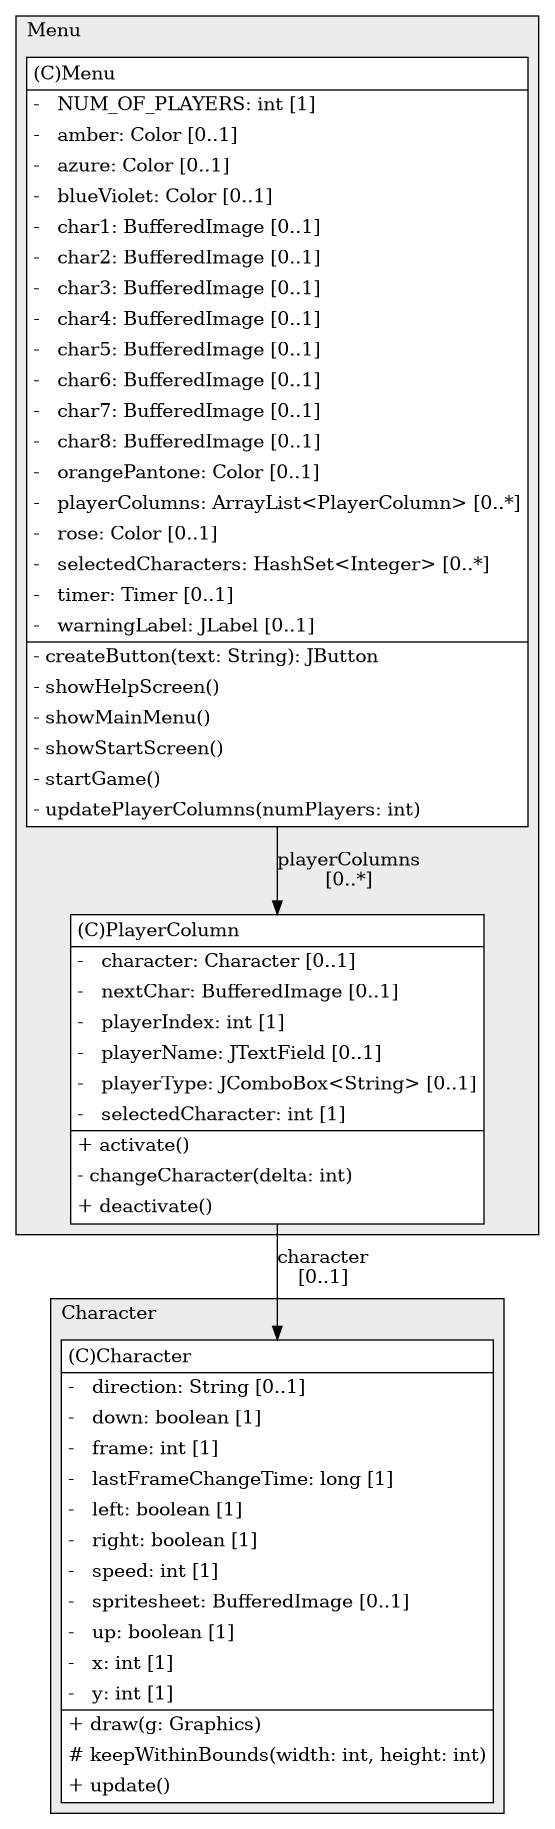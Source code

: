 @startuml

/' diagram meta data start
config=StructureConfiguration;
{
  "projectClassification": {
    "searchMode": "OpenProject", // OpenProject, AllProjects
    "includedProjects": "",
    "pathEndKeywords": "*.impl",
    "isClientPath": "",
    "isClientName": "",
    "isTestPath": "",
    "isTestName": "",
    "isMappingPath": "",
    "isMappingName": "",
    "isDataAccessPath": "",
    "isDataAccessName": "",
    "isDataStructurePath": "",
    "isDataStructureName": "",
    "isInterfaceStructuresPath": "",
    "isInterfaceStructuresName": "",
    "isEntryPointPath": "",
    "isEntryPointName": "",
    "treatFinalFieldsAsMandatory": false
  },
  "graphRestriction": {
    "classPackageExcludeFilter": "",
    "classPackageIncludeFilter": "",
    "classNameExcludeFilter": "",
    "classNameIncludeFilter": "",
    "methodNameExcludeFilter": "",
    "methodNameIncludeFilter": "",
    "removeByInheritance": "", // inheritance/annotation based filtering is done in a second step
    "removeByAnnotation": "",
    "removeByClassPackage": "", // cleanup the graph after inheritance/annotation based filtering is done
    "removeByClassName": "",
    "cutMappings": false,
    "cutEnum": true,
    "cutTests": true,
    "cutClient": true,
    "cutDataAccess": false,
    "cutInterfaceStructures": false,
    "cutDataStructures": false,
    "cutGetterAndSetter": true,
    "cutConstructors": true
  },
  "graphTraversal": {
    "forwardDepth": 6,
    "backwardDepth": 6,
    "classPackageExcludeFilter": "",
    "classPackageIncludeFilter": "",
    "classNameExcludeFilter": "",
    "classNameIncludeFilter": "",
    "methodNameExcludeFilter": "",
    "methodNameIncludeFilter": "",
    "hideMappings": false,
    "hideDataStructures": false,
    "hidePrivateMethods": true,
    "hideInterfaceCalls": true, // indirection: implementation -> interface (is hidden) -> implementation
    "onlyShowApplicationEntryPoints": false, // root node is included
    "useMethodCallsForStructureDiagram": "ForwardOnly" // ForwardOnly, BothDirections, No
  },
  "details": {
    "aggregation": "GroupByClass", // ByClass, GroupByClass, None
    "showClassGenericTypes": true,
    "showMethods": true,
    "showMethodParameterNames": true,
    "showMethodParameterTypes": true,
    "showMethodReturnType": true,
    "showPackageLevels": 2,
    "showDetailedClassStructure": true
  },
  "rootClass": "Menu",
  "extensionCallbackMethod": "" // qualified.class.name#methodName - signature: public static String method(String)
}
diagram meta data end '/



digraph g {
    rankdir="TB"
    splines=polyline
    

'nodes 
subgraph cluster_2394495 { 
   	label=Menu
	labeljust=l
	fillcolor="#ececec"
	style=filled
   
   Menu2394495[
	label=<<TABLE BORDER="1" CELLBORDER="0" CELLPADDING="4" CELLSPACING="0">
<TR><TD ALIGN="LEFT" >(C)Menu</TD></TR>
<HR/>
<TR><TD ALIGN="LEFT" >-   NUM_OF_PLAYERS: int [1]</TD></TR>
<TR><TD ALIGN="LEFT" >-   amber: Color [0..1]</TD></TR>
<TR><TD ALIGN="LEFT" >-   azure: Color [0..1]</TD></TR>
<TR><TD ALIGN="LEFT" >-   blueViolet: Color [0..1]</TD></TR>
<TR><TD ALIGN="LEFT" >-   char1: BufferedImage [0..1]</TD></TR>
<TR><TD ALIGN="LEFT" >-   char2: BufferedImage [0..1]</TD></TR>
<TR><TD ALIGN="LEFT" >-   char3: BufferedImage [0..1]</TD></TR>
<TR><TD ALIGN="LEFT" >-   char4: BufferedImage [0..1]</TD></TR>
<TR><TD ALIGN="LEFT" >-   char5: BufferedImage [0..1]</TD></TR>
<TR><TD ALIGN="LEFT" >-   char6: BufferedImage [0..1]</TD></TR>
<TR><TD ALIGN="LEFT" >-   char7: BufferedImage [0..1]</TD></TR>
<TR><TD ALIGN="LEFT" >-   char8: BufferedImage [0..1]</TD></TR>
<TR><TD ALIGN="LEFT" >-   orangePantone: Color [0..1]</TD></TR>
<TR><TD ALIGN="LEFT" >-   playerColumns: ArrayList&lt;PlayerColumn&gt; [0..*]</TD></TR>
<TR><TD ALIGN="LEFT" >-   rose: Color [0..1]</TD></TR>
<TR><TD ALIGN="LEFT" >-   selectedCharacters: HashSet&lt;Integer&gt; [0..*]</TD></TR>
<TR><TD ALIGN="LEFT" >-   timer: Timer [0..1]</TD></TR>
<TR><TD ALIGN="LEFT" >-   warningLabel: JLabel [0..1]</TD></TR>
<HR/>
<TR><TD ALIGN="LEFT" >- createButton(text: String): JButton</TD></TR>
<TR><TD ALIGN="LEFT" >- showHelpScreen()</TD></TR>
<TR><TD ALIGN="LEFT" >- showMainMenu()</TD></TR>
<TR><TD ALIGN="LEFT" >- showStartScreen()</TD></TR>
<TR><TD ALIGN="LEFT" >- startGame()</TD></TR>
<TR><TD ALIGN="LEFT" >- updatePlayerColumns(numPlayers: int)</TD></TR>
</TABLE>>
	style=filled
	margin=0
	shape=plaintext
	fillcolor="#FFFFFF"
];

PlayerColumn2394495[
	label=<<TABLE BORDER="1" CELLBORDER="0" CELLPADDING="4" CELLSPACING="0">
<TR><TD ALIGN="LEFT" >(C)PlayerColumn</TD></TR>
<HR/>
<TR><TD ALIGN="LEFT" >-   character: Character [0..1]</TD></TR>
<TR><TD ALIGN="LEFT" >-   nextChar: BufferedImage [0..1]</TD></TR>
<TR><TD ALIGN="LEFT" >-   playerIndex: int [1]</TD></TR>
<TR><TD ALIGN="LEFT" >-   playerName: JTextField [0..1]</TD></TR>
<TR><TD ALIGN="LEFT" >-   playerType: JComboBox&lt;String&gt; [0..1]</TD></TR>
<TR><TD ALIGN="LEFT" >-   selectedCharacter: int [1]</TD></TR>
<HR/>
<TR><TD ALIGN="LEFT" >+ activate()</TD></TR>
<TR><TD ALIGN="LEFT" >- changeCharacter(delta: int)</TD></TR>
<TR><TD ALIGN="LEFT" >+ deactivate()</TD></TR>
</TABLE>>
	style=filled
	margin=0
	shape=plaintext
	fillcolor="#FFFFFF"
];
} 

subgraph cluster_726803703 { 
   	label=Character
	labeljust=l
	fillcolor="#ececec"
	style=filled
   
   Character726803703[
	label=<<TABLE BORDER="1" CELLBORDER="0" CELLPADDING="4" CELLSPACING="0">
<TR><TD ALIGN="LEFT" >(C)Character</TD></TR>
<HR/>
<TR><TD ALIGN="LEFT" >-   direction: String [0..1]</TD></TR>
<TR><TD ALIGN="LEFT" >-   down: boolean [1]</TD></TR>
<TR><TD ALIGN="LEFT" >-   frame: int [1]</TD></TR>
<TR><TD ALIGN="LEFT" >-   lastFrameChangeTime: long [1]</TD></TR>
<TR><TD ALIGN="LEFT" >-   left: boolean [1]</TD></TR>
<TR><TD ALIGN="LEFT" >-   right: boolean [1]</TD></TR>
<TR><TD ALIGN="LEFT" >-   speed: int [1]</TD></TR>
<TR><TD ALIGN="LEFT" >-   spritesheet: BufferedImage [0..1]</TD></TR>
<TR><TD ALIGN="LEFT" >-   up: boolean [1]</TD></TR>
<TR><TD ALIGN="LEFT" >-   x: int [1]</TD></TR>
<TR><TD ALIGN="LEFT" >-   y: int [1]</TD></TR>
<HR/>
<TR><TD ALIGN="LEFT" >+ draw(g: Graphics)</TD></TR>
<TR><TD ALIGN="LEFT" ># keepWithinBounds(width: int, height: int)</TD></TR>
<TR><TD ALIGN="LEFT" >+ update()</TD></TR>
</TABLE>>
	style=filled
	margin=0
	shape=plaintext
	fillcolor="#FFFFFF"
];
} 

'edges    
Menu2394495 -> PlayerColumn2394495[label="playerColumns
[0..*]"];
PlayerColumn2394495 -> Character726803703[label="character
[0..1]"];
    
}
@enduml